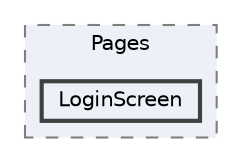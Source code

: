 digraph "UI/Pages/LoginScreen"
{
 // LATEX_PDF_SIZE
  bgcolor="transparent";
  edge [fontname=Helvetica,fontsize=10,labelfontname=Helvetica,labelfontsize=10];
  node [fontname=Helvetica,fontsize=10,shape=box,height=0.2,width=0.4];
  compound=true
  subgraph clusterdir_752f7b579e9ec13f1c5c45143d0ff47d {
    graph [ bgcolor="#edf0f7", pencolor="grey50", label="Pages", fontname=Helvetica,fontsize=10 style="filled,dashed", URL="dir_752f7b579e9ec13f1c5c45143d0ff47d.html",tooltip=""]
  dir_3bc4064a77503d8cc9523deaaefe0a1f [label="LoginScreen", fillcolor="#edf0f7", color="grey25", style="filled,bold", URL="dir_3bc4064a77503d8cc9523deaaefe0a1f.html",tooltip=""];
  }
}
